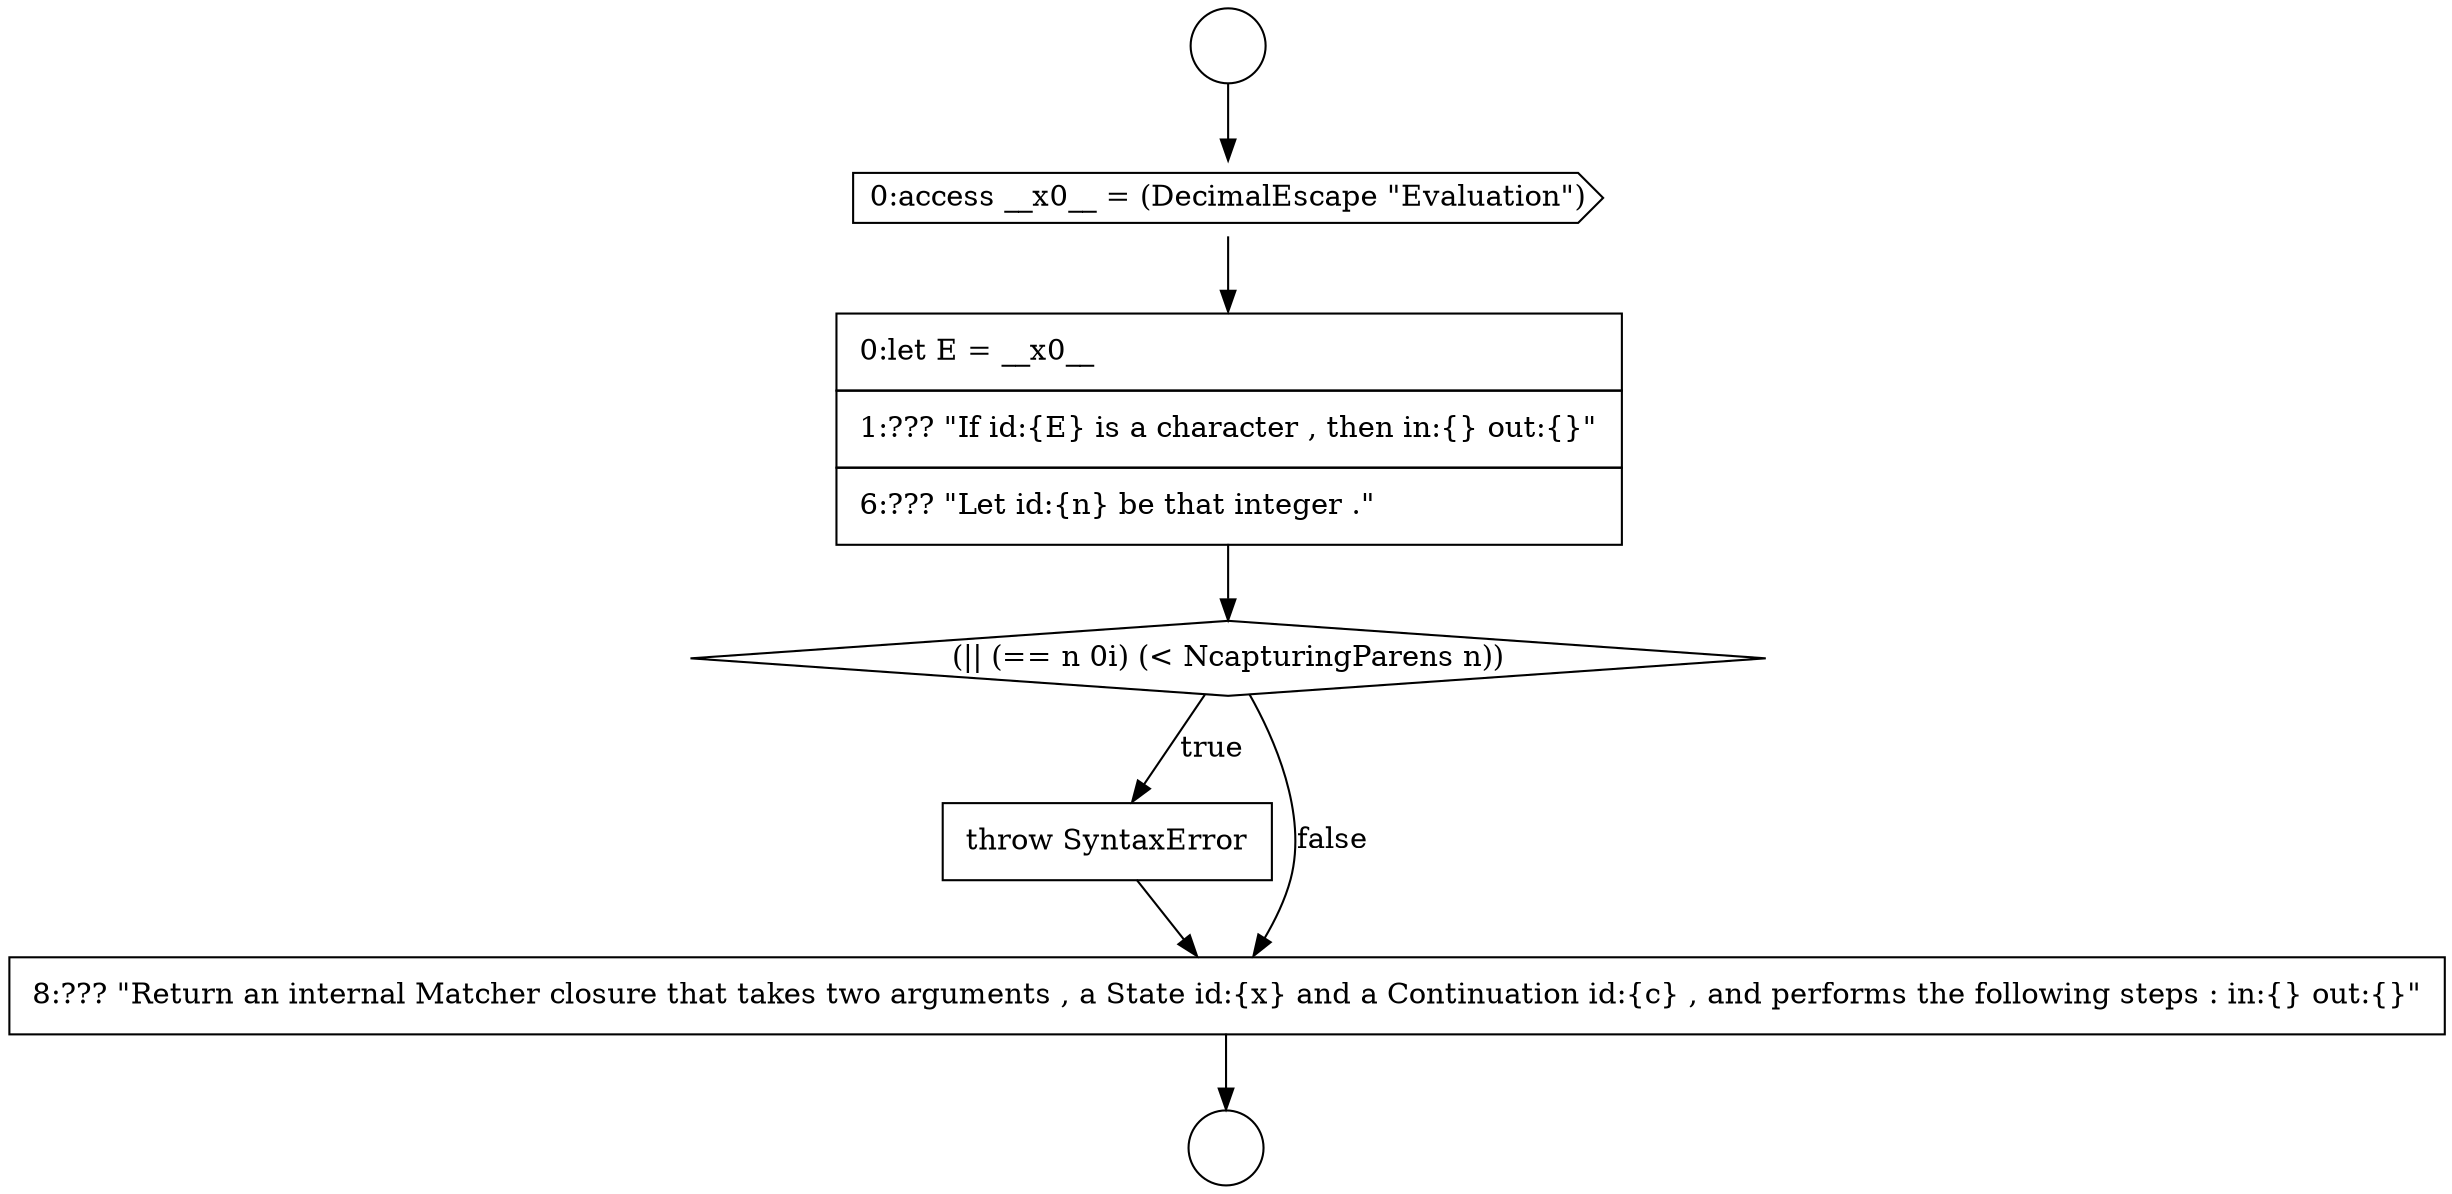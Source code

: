 digraph {
  node12415 [shape=cds, label=<<font color="black">0:access __x0__ = (DecimalEscape &quot;Evaluation&quot;)</font>> color="black" fillcolor="white" style=filled]
  node12417 [shape=diamond, label=<<font color="black">(|| (== n 0i) (&lt; NcapturingParens n))</font>> color="black" fillcolor="white" style=filled]
  node12414 [shape=circle label=" " color="black" fillcolor="white" style=filled]
  node12418 [shape=none, margin=0, label=<<font color="black">
    <table border="0" cellborder="1" cellspacing="0" cellpadding="10">
      <tr><td align="left">throw SyntaxError</td></tr>
    </table>
  </font>> color="black" fillcolor="white" style=filled]
  node12413 [shape=circle label=" " color="black" fillcolor="white" style=filled]
  node12419 [shape=none, margin=0, label=<<font color="black">
    <table border="0" cellborder="1" cellspacing="0" cellpadding="10">
      <tr><td align="left">8:??? &quot;Return an internal Matcher closure that takes two arguments , a State id:{x} and a Continuation id:{c} , and performs the following steps : in:{} out:{}&quot;</td></tr>
    </table>
  </font>> color="black" fillcolor="white" style=filled]
  node12416 [shape=none, margin=0, label=<<font color="black">
    <table border="0" cellborder="1" cellspacing="0" cellpadding="10">
      <tr><td align="left">0:let E = __x0__</td></tr>
      <tr><td align="left">1:??? &quot;If id:{E} is a character , then in:{} out:{}&quot;</td></tr>
      <tr><td align="left">6:??? &quot;Let id:{n} be that integer .&quot;</td></tr>
    </table>
  </font>> color="black" fillcolor="white" style=filled]
  node12413 -> node12415 [ color="black"]
  node12417 -> node12418 [label=<<font color="black">true</font>> color="black"]
  node12417 -> node12419 [label=<<font color="black">false</font>> color="black"]
  node12415 -> node12416 [ color="black"]
  node12418 -> node12419 [ color="black"]
  node12419 -> node12414 [ color="black"]
  node12416 -> node12417 [ color="black"]
}
